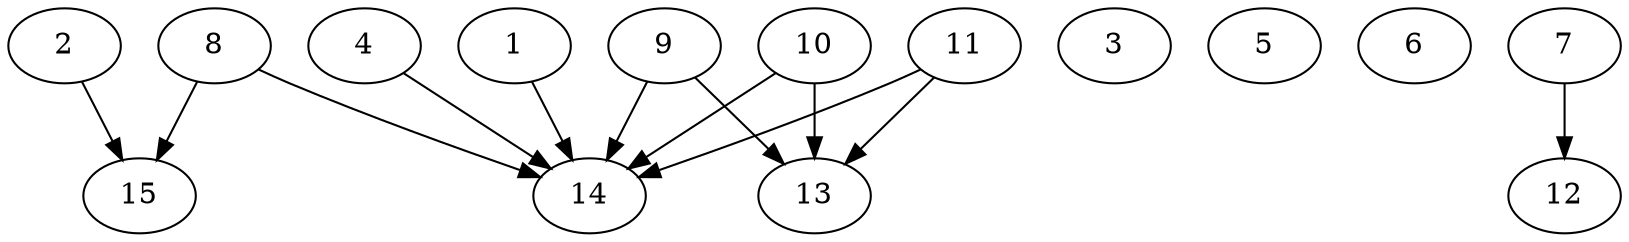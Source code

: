 // DAG automatically generated by daggen at Thu Oct  3 13:59:26 2019
// ./daggen --dot -n 15 --ccr 0.4 --fat 0.9 --regular 0.9 --density 0.7 --mindata 5242880 --maxdata 52428800 
digraph G {
  1 [size="21972480", alpha="0.03", expect_size="8788992"] 
  1 -> 14 [size ="8788992"]
  2 [size="22236160", alpha="0.16", expect_size="8894464"] 
  2 -> 15 [size ="8894464"]
  3 [size="95756800", alpha="0.11", expect_size="38302720"] 
  4 [size="20277760", alpha="0.09", expect_size="8111104"] 
  4 -> 14 [size ="8111104"]
  5 [size="102264320", alpha="0.03", expect_size="40905728"] 
  6 [size="34388480", alpha="0.18", expect_size="13755392"] 
  7 [size="43937280", alpha="0.03", expect_size="17574912"] 
  7 -> 12 [size ="17574912"]
  8 [size="82408960", alpha="0.20", expect_size="32963584"] 
  8 -> 14 [size ="32963584"]
  8 -> 15 [size ="32963584"]
  9 [size="75658240", alpha="0.13", expect_size="30263296"] 
  9 -> 13 [size ="30263296"]
  9 -> 14 [size ="30263296"]
  10 [size="48785920", alpha="0.08", expect_size="19514368"] 
  10 -> 13 [size ="19514368"]
  10 -> 14 [size ="19514368"]
  11 [size="83220480", alpha="0.11", expect_size="33288192"] 
  11 -> 13 [size ="33288192"]
  11 -> 14 [size ="33288192"]
  12 [size="103057920", alpha="0.09", expect_size="41223168"] 
  13 [size="81840640", alpha="0.02", expect_size="32736256"] 
  14 [size="31365120", alpha="0.05", expect_size="12546048"] 
  15 [size="81566720", alpha="0.08", expect_size="32626688"] 
}

